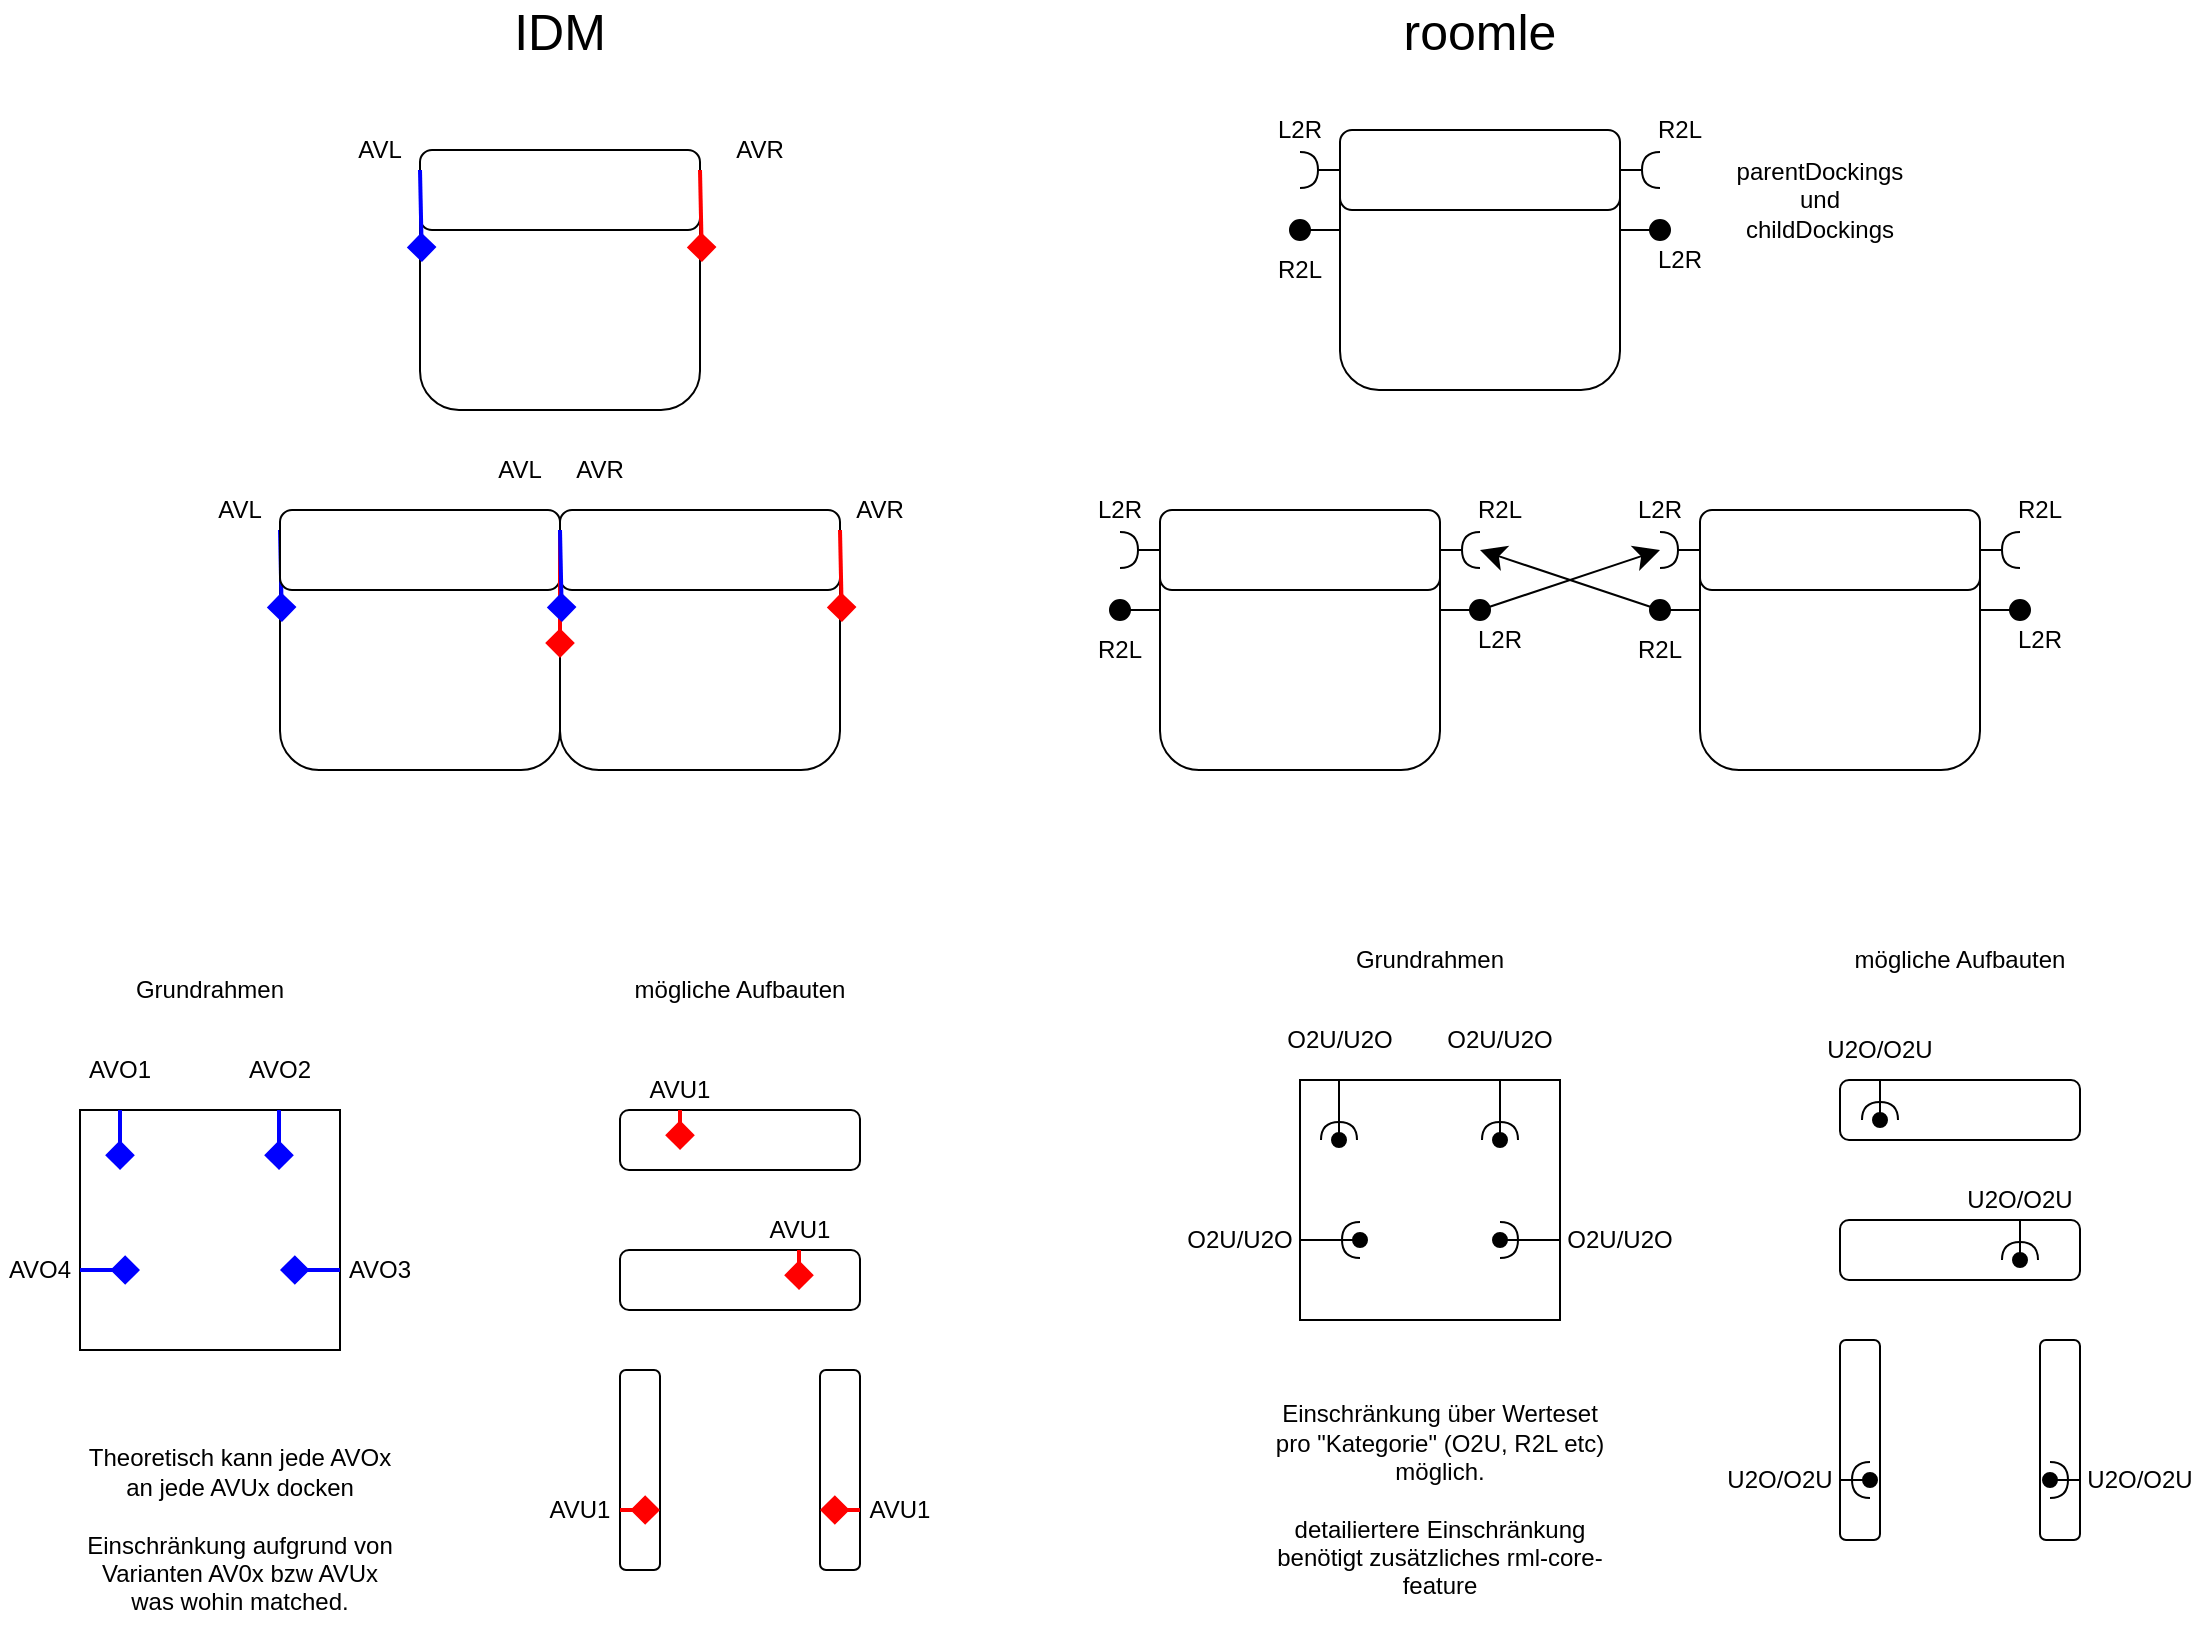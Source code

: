 <mxfile version="14.6.11" type="device"><diagram id="MlPKolUiDQ5kxyJ5HDRo" name="Page-1"><mxGraphModel dx="2245" dy="879" grid="1" gridSize="10" guides="1" tooltips="1" connect="1" arrows="1" fold="1" page="1" pageScale="1" pageWidth="850" pageHeight="1100" math="0" shadow="0"><root><mxCell id="0"/><mxCell id="1" parent="0"/><mxCell id="AuFuDHddWHzH4cjgt6bt-48" value="" style="rounded=1;whiteSpace=wrap;html=1;" vertex="1" parent="1"><mxGeometry x="40" y="280" width="140" height="130" as="geometry"/></mxCell><mxCell id="AuFuDHddWHzH4cjgt6bt-55" value="" style="rounded=1;whiteSpace=wrap;html=1;" vertex="1" parent="1"><mxGeometry x="180" y="280" width="140" height="130" as="geometry"/></mxCell><mxCell id="AuFuDHddWHzH4cjgt6bt-4" value="" style="group" vertex="1" connectable="0" parent="1"><mxGeometry x="570" y="90" width="140" height="130" as="geometry"/></mxCell><mxCell id="AuFuDHddWHzH4cjgt6bt-3" value="" style="rounded=1;whiteSpace=wrap;html=1;" vertex="1" parent="AuFuDHddWHzH4cjgt6bt-4"><mxGeometry width="140" height="130" as="geometry"/></mxCell><mxCell id="AuFuDHddWHzH4cjgt6bt-2" value="" style="rounded=1;whiteSpace=wrap;html=1;" vertex="1" parent="AuFuDHddWHzH4cjgt6bt-4"><mxGeometry width="140" height="40" as="geometry"/></mxCell><mxCell id="AuFuDHddWHzH4cjgt6bt-5" value="" style="group" vertex="1" connectable="0" parent="1"><mxGeometry x="110" y="100" width="140" height="130" as="geometry"/></mxCell><mxCell id="AuFuDHddWHzH4cjgt6bt-6" value="" style="rounded=1;whiteSpace=wrap;html=1;" vertex="1" parent="AuFuDHddWHzH4cjgt6bt-5"><mxGeometry width="140" height="130" as="geometry"/></mxCell><mxCell id="AuFuDHddWHzH4cjgt6bt-7" value="" style="rounded=1;whiteSpace=wrap;html=1;" vertex="1" parent="AuFuDHddWHzH4cjgt6bt-5"><mxGeometry width="140" height="40" as="geometry"/></mxCell><mxCell id="AuFuDHddWHzH4cjgt6bt-46" value="" style="endArrow=none;html=1;endFill=0;strokeWidth=2;endSize=10;startArrow=diamond;startFill=1;startSize=10;exitX=0.007;exitY=0.431;exitDx=0;exitDy=0;exitPerimeter=0;entryX=1;entryY=1;entryDx=0;entryDy=0;fillColor=#f8cecc;strokeColor=#FF0000;" edge="1" parent="AuFuDHddWHzH4cjgt6bt-5"><mxGeometry width="50" height="50" relative="1" as="geometry"><mxPoint x="140.98" y="56.03" as="sourcePoint"/><mxPoint x="140" y="10" as="targetPoint"/></mxGeometry></mxCell><mxCell id="AuFuDHddWHzH4cjgt6bt-8" value="" style="endArrow=oval;html=1;endFill=1;strokeWidth=1;endSize=10;" edge="1" parent="1"><mxGeometry width="50" height="50" relative="1" as="geometry"><mxPoint x="710" y="140" as="sourcePoint"/><mxPoint x="730" y="140" as="targetPoint"/></mxGeometry></mxCell><mxCell id="AuFuDHddWHzH4cjgt6bt-9" value="" style="endArrow=halfCircle;html=1;endFill=0;strokeWidth=1;endSize=7;" edge="1" parent="1"><mxGeometry width="50" height="50" relative="1" as="geometry"><mxPoint x="710" y="110" as="sourcePoint"/><mxPoint x="730" y="110" as="targetPoint"/></mxGeometry></mxCell><mxCell id="AuFuDHddWHzH4cjgt6bt-10" value="L2R" style="text;html=1;strokeColor=none;fillColor=none;align=center;verticalAlign=middle;whiteSpace=wrap;rounded=0;" vertex="1" parent="1"><mxGeometry x="720" y="145" width="40" height="20" as="geometry"/></mxCell><mxCell id="AuFuDHddWHzH4cjgt6bt-11" value="R2L" style="text;html=1;strokeColor=none;fillColor=none;align=center;verticalAlign=middle;whiteSpace=wrap;rounded=0;" vertex="1" parent="1"><mxGeometry x="720" y="80" width="40" height="20" as="geometry"/></mxCell><mxCell id="AuFuDHddWHzH4cjgt6bt-12" value="" style="endArrow=none;html=1;endFill=0;strokeWidth=1;endSize=10;startArrow=oval;startFill=1;startSize=10;" edge="1" parent="1"><mxGeometry width="50" height="50" relative="1" as="geometry"><mxPoint x="550" y="140" as="sourcePoint"/><mxPoint x="570" y="140" as="targetPoint"/></mxGeometry></mxCell><mxCell id="AuFuDHddWHzH4cjgt6bt-13" value="" style="endArrow=none;html=1;endFill=0;strokeWidth=1;endSize=7;startArrow=halfCircle;startFill=0;startSize=7;" edge="1" parent="1"><mxGeometry width="50" height="50" relative="1" as="geometry"><mxPoint x="550" y="110" as="sourcePoint"/><mxPoint x="570" y="110" as="targetPoint"/></mxGeometry></mxCell><mxCell id="AuFuDHddWHzH4cjgt6bt-14" value="R2L" style="text;html=1;strokeColor=none;fillColor=none;align=center;verticalAlign=middle;whiteSpace=wrap;rounded=0;" vertex="1" parent="1"><mxGeometry x="530" y="150" width="40" height="20" as="geometry"/></mxCell><mxCell id="AuFuDHddWHzH4cjgt6bt-15" value="L2R" style="text;html=1;strokeColor=none;fillColor=none;align=center;verticalAlign=middle;whiteSpace=wrap;rounded=0;" vertex="1" parent="1"><mxGeometry x="530" y="80" width="40" height="20" as="geometry"/></mxCell><mxCell id="AuFuDHddWHzH4cjgt6bt-17" value="" style="endArrow=none;html=1;endFill=0;strokeWidth=2;endSize=10;startArrow=diamond;startFill=1;startSize=10;exitX=0.007;exitY=0.431;exitDx=0;exitDy=0;exitPerimeter=0;entryX=1;entryY=1;entryDx=0;entryDy=0;strokeColor=#0000FF;" edge="1" parent="1" source="AuFuDHddWHzH4cjgt6bt-6" target="AuFuDHddWHzH4cjgt6bt-19"><mxGeometry width="50" height="50" relative="1" as="geometry"><mxPoint x="90" y="120" as="sourcePoint"/><mxPoint x="110" y="120" as="targetPoint"/></mxGeometry></mxCell><mxCell id="AuFuDHddWHzH4cjgt6bt-19" value="AVL" style="text;html=1;strokeColor=none;fillColor=none;align=center;verticalAlign=middle;whiteSpace=wrap;rounded=0;" vertex="1" parent="1"><mxGeometry x="70" y="90" width="40" height="20" as="geometry"/></mxCell><mxCell id="AuFuDHddWHzH4cjgt6bt-21" value="AVR" style="text;html=1;strokeColor=none;fillColor=none;align=center;verticalAlign=middle;whiteSpace=wrap;rounded=0;" vertex="1" parent="1"><mxGeometry x="260" y="90" width="40" height="20" as="geometry"/></mxCell><mxCell id="AuFuDHddWHzH4cjgt6bt-22" value="&lt;font style=&quot;font-size: 25px&quot;&gt;IDM&lt;/font&gt;" style="text;html=1;strokeColor=none;fillColor=none;align=center;verticalAlign=middle;whiteSpace=wrap;rounded=0;" vertex="1" parent="1"><mxGeometry x="160" y="30" width="40" height="20" as="geometry"/></mxCell><mxCell id="AuFuDHddWHzH4cjgt6bt-23" value="&lt;font style=&quot;font-size: 25px&quot;&gt;roomle&lt;/font&gt;" style="text;html=1;strokeColor=none;fillColor=none;align=center;verticalAlign=middle;whiteSpace=wrap;rounded=0;" vertex="1" parent="1"><mxGeometry x="560" y="30" width="160" height="20" as="geometry"/></mxCell><mxCell id="AuFuDHddWHzH4cjgt6bt-24" value="" style="rounded=0;whiteSpace=wrap;html=1;" vertex="1" parent="1"><mxGeometry x="-60" y="580" width="130" height="120" as="geometry"/></mxCell><mxCell id="AuFuDHddWHzH4cjgt6bt-51" value="" style="endArrow=none;html=1;endFill=0;strokeWidth=2;endSize=10;startArrow=diamond;startFill=1;startSize=10;exitX=0.007;exitY=0.431;exitDx=0;exitDy=0;exitPerimeter=0;entryX=1;entryY=1;entryDx=0;entryDy=0;strokeColor=#0000FF;" edge="1" source="AuFuDHddWHzH4cjgt6bt-48" target="AuFuDHddWHzH4cjgt6bt-52" parent="1"><mxGeometry width="50" height="50" relative="1" as="geometry"><mxPoint x="20" y="300" as="sourcePoint"/><mxPoint x="40" y="300" as="targetPoint"/></mxGeometry></mxCell><mxCell id="AuFuDHddWHzH4cjgt6bt-52" value="AVL" style="text;html=1;strokeColor=none;fillColor=none;align=center;verticalAlign=middle;whiteSpace=wrap;rounded=0;" vertex="1" parent="1"><mxGeometry y="270" width="40" height="20" as="geometry"/></mxCell><mxCell id="AuFuDHddWHzH4cjgt6bt-53" value="AVR" style="text;html=1;strokeColor=none;fillColor=none;align=center;verticalAlign=middle;whiteSpace=wrap;rounded=0;" vertex="1" parent="1"><mxGeometry x="180" y="250" width="40" height="20" as="geometry"/></mxCell><mxCell id="AuFuDHddWHzH4cjgt6bt-59" value="AVL" style="text;html=1;strokeColor=none;fillColor=none;align=center;verticalAlign=middle;whiteSpace=wrap;rounded=0;" vertex="1" parent="1"><mxGeometry x="140" y="250" width="40" height="20" as="geometry"/></mxCell><mxCell id="AuFuDHddWHzH4cjgt6bt-60" value="AVR" style="text;html=1;strokeColor=none;fillColor=none;align=center;verticalAlign=middle;whiteSpace=wrap;rounded=0;" vertex="1" parent="1"><mxGeometry x="320" y="270" width="40" height="20" as="geometry"/></mxCell><mxCell id="AuFuDHddWHzH4cjgt6bt-49" value="" style="rounded=1;whiteSpace=wrap;html=1;" vertex="1" parent="1"><mxGeometry x="40" y="280" width="140" height="40" as="geometry"/></mxCell><mxCell id="AuFuDHddWHzH4cjgt6bt-50" value="" style="endArrow=none;html=1;endFill=0;strokeWidth=2;endSize=10;startArrow=diamond;startFill=1;startSize=10;exitX=1;exitY=0.569;exitDx=0;exitDy=0;exitPerimeter=0;entryX=1;entryY=1;entryDx=0;entryDy=0;fillColor=#f8cecc;strokeColor=#FF0000;" edge="1" parent="1" source="AuFuDHddWHzH4cjgt6bt-48"><mxGeometry x="40" y="280" width="50" height="50" as="geometry"><mxPoint x="180.98" y="336.03" as="sourcePoint"/><mxPoint x="180" y="290" as="targetPoint"/></mxGeometry></mxCell><mxCell id="AuFuDHddWHzH4cjgt6bt-56" value="" style="rounded=1;whiteSpace=wrap;html=1;" vertex="1" parent="1"><mxGeometry x="180" y="280" width="140" height="40" as="geometry"/></mxCell><mxCell id="AuFuDHddWHzH4cjgt6bt-57" value="" style="endArrow=none;html=1;endFill=0;strokeWidth=2;endSize=10;startArrow=diamond;startFill=1;startSize=10;exitX=0.007;exitY=0.431;exitDx=0;exitDy=0;exitPerimeter=0;entryX=1;entryY=1;entryDx=0;entryDy=0;fillColor=#f8cecc;strokeColor=#FF0000;" edge="1" parent="1"><mxGeometry x="180" y="280" width="50" height="50" as="geometry"><mxPoint x="320.98" y="336.03" as="sourcePoint"/><mxPoint x="320" y="290" as="targetPoint"/></mxGeometry></mxCell><mxCell id="AuFuDHddWHzH4cjgt6bt-58" value="" style="endArrow=none;html=1;endFill=0;strokeWidth=2;endSize=10;startArrow=diamond;startFill=1;startSize=10;exitX=0.007;exitY=0.431;exitDx=0;exitDy=0;exitPerimeter=0;entryX=0;entryY=0.25;entryDx=0;entryDy=0;strokeColor=#0000FF;" edge="1" source="AuFuDHddWHzH4cjgt6bt-55" target="AuFuDHddWHzH4cjgt6bt-56" parent="1"><mxGeometry x="180" y="280" width="50" height="50" as="geometry"><mxPoint x="160" y="300" as="sourcePoint"/><mxPoint x="180" y="300" as="targetPoint"/></mxGeometry></mxCell><mxCell id="AuFuDHddWHzH4cjgt6bt-62" value="" style="group" vertex="1" connectable="0" parent="1"><mxGeometry x="480" y="280" width="140" height="130" as="geometry"/></mxCell><mxCell id="AuFuDHddWHzH4cjgt6bt-63" value="" style="rounded=1;whiteSpace=wrap;html=1;" vertex="1" parent="AuFuDHddWHzH4cjgt6bt-62"><mxGeometry width="140" height="130" as="geometry"/></mxCell><mxCell id="AuFuDHddWHzH4cjgt6bt-64" value="" style="rounded=1;whiteSpace=wrap;html=1;" vertex="1" parent="AuFuDHddWHzH4cjgt6bt-62"><mxGeometry width="140" height="40" as="geometry"/></mxCell><mxCell id="AuFuDHddWHzH4cjgt6bt-65" value="" style="endArrow=oval;html=1;endFill=1;strokeWidth=1;endSize=10;" edge="1" parent="1"><mxGeometry width="50" height="50" relative="1" as="geometry"><mxPoint x="620" y="330" as="sourcePoint"/><mxPoint x="640" y="330" as="targetPoint"/></mxGeometry></mxCell><mxCell id="AuFuDHddWHzH4cjgt6bt-66" value="" style="endArrow=halfCircle;html=1;endFill=0;strokeWidth=1;endSize=7;" edge="1" parent="1"><mxGeometry width="50" height="50" relative="1" as="geometry"><mxPoint x="620" y="300" as="sourcePoint"/><mxPoint x="640" y="300" as="targetPoint"/></mxGeometry></mxCell><mxCell id="AuFuDHddWHzH4cjgt6bt-67" value="L2R" style="text;html=1;strokeColor=none;fillColor=none;align=center;verticalAlign=middle;whiteSpace=wrap;rounded=0;" vertex="1" parent="1"><mxGeometry x="630" y="335" width="40" height="20" as="geometry"/></mxCell><mxCell id="AuFuDHddWHzH4cjgt6bt-68" value="R2L" style="text;html=1;strokeColor=none;fillColor=none;align=center;verticalAlign=middle;whiteSpace=wrap;rounded=0;" vertex="1" parent="1"><mxGeometry x="630" y="270" width="40" height="20" as="geometry"/></mxCell><mxCell id="AuFuDHddWHzH4cjgt6bt-69" value="" style="endArrow=none;html=1;endFill=0;strokeWidth=1;endSize=10;startArrow=oval;startFill=1;startSize=10;" edge="1" parent="1"><mxGeometry width="50" height="50" relative="1" as="geometry"><mxPoint x="460" y="330" as="sourcePoint"/><mxPoint x="480" y="330" as="targetPoint"/></mxGeometry></mxCell><mxCell id="AuFuDHddWHzH4cjgt6bt-70" value="" style="endArrow=none;html=1;endFill=0;strokeWidth=1;endSize=7;startArrow=halfCircle;startFill=0;startSize=7;" edge="1" parent="1"><mxGeometry width="50" height="50" relative="1" as="geometry"><mxPoint x="460" y="300" as="sourcePoint"/><mxPoint x="480" y="300" as="targetPoint"/></mxGeometry></mxCell><mxCell id="AuFuDHddWHzH4cjgt6bt-71" value="R2L" style="text;html=1;strokeColor=none;fillColor=none;align=center;verticalAlign=middle;whiteSpace=wrap;rounded=0;" vertex="1" parent="1"><mxGeometry x="440" y="340" width="40" height="20" as="geometry"/></mxCell><mxCell id="AuFuDHddWHzH4cjgt6bt-72" value="L2R" style="text;html=1;strokeColor=none;fillColor=none;align=center;verticalAlign=middle;whiteSpace=wrap;rounded=0;" vertex="1" parent="1"><mxGeometry x="440" y="270" width="40" height="20" as="geometry"/></mxCell><mxCell id="AuFuDHddWHzH4cjgt6bt-73" value="" style="group" vertex="1" connectable="0" parent="1"><mxGeometry x="750" y="280" width="140" height="130" as="geometry"/></mxCell><mxCell id="AuFuDHddWHzH4cjgt6bt-74" value="" style="rounded=1;whiteSpace=wrap;html=1;" vertex="1" parent="AuFuDHddWHzH4cjgt6bt-73"><mxGeometry width="140" height="130" as="geometry"/></mxCell><mxCell id="AuFuDHddWHzH4cjgt6bt-75" value="" style="rounded=1;whiteSpace=wrap;html=1;" vertex="1" parent="AuFuDHddWHzH4cjgt6bt-73"><mxGeometry width="140" height="40" as="geometry"/></mxCell><mxCell id="AuFuDHddWHzH4cjgt6bt-76" value="" style="endArrow=oval;html=1;endFill=1;strokeWidth=1;endSize=10;" edge="1" parent="1"><mxGeometry width="50" height="50" relative="1" as="geometry"><mxPoint x="890" y="330" as="sourcePoint"/><mxPoint x="910" y="330" as="targetPoint"/></mxGeometry></mxCell><mxCell id="AuFuDHddWHzH4cjgt6bt-77" value="" style="endArrow=halfCircle;html=1;endFill=0;strokeWidth=1;endSize=7;" edge="1" parent="1"><mxGeometry width="50" height="50" relative="1" as="geometry"><mxPoint x="890" y="300" as="sourcePoint"/><mxPoint x="910" y="300" as="targetPoint"/></mxGeometry></mxCell><mxCell id="AuFuDHddWHzH4cjgt6bt-78" value="L2R" style="text;html=1;strokeColor=none;fillColor=none;align=center;verticalAlign=middle;whiteSpace=wrap;rounded=0;" vertex="1" parent="1"><mxGeometry x="900" y="335" width="40" height="20" as="geometry"/></mxCell><mxCell id="AuFuDHddWHzH4cjgt6bt-79" value="R2L" style="text;html=1;strokeColor=none;fillColor=none;align=center;verticalAlign=middle;whiteSpace=wrap;rounded=0;" vertex="1" parent="1"><mxGeometry x="900" y="270" width="40" height="20" as="geometry"/></mxCell><mxCell id="AuFuDHddWHzH4cjgt6bt-80" value="" style="endArrow=none;html=1;endFill=0;strokeWidth=1;endSize=10;startArrow=oval;startFill=1;startSize=10;" edge="1" parent="1"><mxGeometry width="50" height="50" relative="1" as="geometry"><mxPoint x="730" y="330" as="sourcePoint"/><mxPoint x="750" y="330" as="targetPoint"/></mxGeometry></mxCell><mxCell id="AuFuDHddWHzH4cjgt6bt-81" value="" style="endArrow=none;html=1;endFill=0;strokeWidth=1;endSize=7;startArrow=halfCircle;startFill=0;startSize=7;" edge="1" parent="1"><mxGeometry width="50" height="50" relative="1" as="geometry"><mxPoint x="730" y="300" as="sourcePoint"/><mxPoint x="750" y="300" as="targetPoint"/></mxGeometry></mxCell><mxCell id="AuFuDHddWHzH4cjgt6bt-82" value="R2L" style="text;html=1;strokeColor=none;fillColor=none;align=center;verticalAlign=middle;whiteSpace=wrap;rounded=0;" vertex="1" parent="1"><mxGeometry x="710" y="340" width="40" height="20" as="geometry"/></mxCell><mxCell id="AuFuDHddWHzH4cjgt6bt-83" value="L2R" style="text;html=1;strokeColor=none;fillColor=none;align=center;verticalAlign=middle;whiteSpace=wrap;rounded=0;" vertex="1" parent="1"><mxGeometry x="710" y="270" width="40" height="20" as="geometry"/></mxCell><mxCell id="AuFuDHddWHzH4cjgt6bt-84" value="" style="endArrow=none;html=1;startSize=10;endSize=10;strokeWidth=1;startArrow=classic;startFill=1;endFill=0;" edge="1" parent="1"><mxGeometry width="50" height="50" relative="1" as="geometry"><mxPoint x="640" y="300" as="sourcePoint"/><mxPoint x="730" y="330" as="targetPoint"/></mxGeometry></mxCell><mxCell id="AuFuDHddWHzH4cjgt6bt-85" value="" style="endArrow=none;html=1;startSize=10;endSize=10;strokeWidth=1;endFill=0;startArrow=classic;startFill=1;" edge="1" parent="1"><mxGeometry width="50" height="50" relative="1" as="geometry"><mxPoint x="730" y="300" as="sourcePoint"/><mxPoint x="640" y="330" as="targetPoint"/></mxGeometry></mxCell><mxCell id="AuFuDHddWHzH4cjgt6bt-86" value="parentDockings&lt;br&gt;und&lt;br&gt;childDockings" style="text;html=1;strokeColor=none;fillColor=none;align=center;verticalAlign=middle;whiteSpace=wrap;rounded=0;" vertex="1" parent="1"><mxGeometry x="760" y="85" width="100" height="80" as="geometry"/></mxCell><mxCell id="AuFuDHddWHzH4cjgt6bt-87" value="" style="endArrow=none;html=1;endFill=0;strokeWidth=2;endSize=10;startArrow=diamond;startFill=1;startSize=10;entryX=1;entryY=1;entryDx=0;entryDy=0;strokeColor=#0000FF;" edge="1" parent="1"><mxGeometry width="50" height="50" relative="1" as="geometry"><mxPoint x="-40" y="610" as="sourcePoint"/><mxPoint x="-40" y="580" as="targetPoint"/></mxGeometry></mxCell><mxCell id="AuFuDHddWHzH4cjgt6bt-88" value="" style="endArrow=none;html=1;endFill=0;strokeWidth=2;endSize=10;startArrow=diamond;startFill=1;startSize=10;strokeColor=#0000FF;" edge="1" parent="1"><mxGeometry width="50" height="50" relative="1" as="geometry"><mxPoint x="40" y="660" as="sourcePoint"/><mxPoint x="70" y="660" as="targetPoint"/></mxGeometry></mxCell><mxCell id="AuFuDHddWHzH4cjgt6bt-89" value="" style="endArrow=none;html=1;endFill=0;strokeWidth=2;endSize=10;startArrow=diamond;startFill=1;startSize=10;entryX=0;entryY=0.667;entryDx=0;entryDy=0;strokeColor=#0000FF;entryPerimeter=0;" edge="1" parent="1" target="AuFuDHddWHzH4cjgt6bt-24"><mxGeometry width="50" height="50" relative="1" as="geometry"><mxPoint x="-30" y="660" as="sourcePoint"/><mxPoint x="-40" y="640" as="targetPoint"/></mxGeometry></mxCell><mxCell id="AuFuDHddWHzH4cjgt6bt-90" value="" style="endArrow=none;html=1;endFill=0;strokeWidth=2;endSize=10;startArrow=diamond;startFill=1;startSize=10;entryX=1;entryY=1;entryDx=0;entryDy=0;strokeColor=#0000FF;" edge="1" parent="1"><mxGeometry width="50" height="50" relative="1" as="geometry"><mxPoint x="39.5" y="610" as="sourcePoint"/><mxPoint x="39.5" y="580" as="targetPoint"/></mxGeometry></mxCell><mxCell id="AuFuDHddWHzH4cjgt6bt-91" value="AVO1" style="text;html=1;strokeColor=none;fillColor=none;align=center;verticalAlign=middle;whiteSpace=wrap;rounded=0;" vertex="1" parent="1"><mxGeometry x="-60" y="550" width="40" height="20" as="geometry"/></mxCell><mxCell id="AuFuDHddWHzH4cjgt6bt-92" value="AVO2" style="text;html=1;strokeColor=none;fillColor=none;align=center;verticalAlign=middle;whiteSpace=wrap;rounded=0;" vertex="1" parent="1"><mxGeometry x="20" y="550" width="40" height="20" as="geometry"/></mxCell><mxCell id="AuFuDHddWHzH4cjgt6bt-94" value="AVO3" style="text;html=1;strokeColor=none;fillColor=none;align=center;verticalAlign=middle;whiteSpace=wrap;rounded=0;" vertex="1" parent="1"><mxGeometry x="70" y="650" width="40" height="20" as="geometry"/></mxCell><mxCell id="AuFuDHddWHzH4cjgt6bt-95" value="AVO4" style="text;html=1;strokeColor=none;fillColor=none;align=center;verticalAlign=middle;whiteSpace=wrap;rounded=0;" vertex="1" parent="1"><mxGeometry x="-100" y="650" width="40" height="20" as="geometry"/></mxCell><mxCell id="AuFuDHddWHzH4cjgt6bt-96" value="Grundrahmen" style="text;html=1;strokeColor=none;fillColor=none;align=center;verticalAlign=middle;whiteSpace=wrap;rounded=0;" vertex="1" parent="1"><mxGeometry x="-50" y="510" width="110" height="20" as="geometry"/></mxCell><mxCell id="AuFuDHddWHzH4cjgt6bt-97" value="" style="rounded=1;whiteSpace=wrap;html=1;" vertex="1" parent="1"><mxGeometry x="210" y="580" width="120" height="30" as="geometry"/></mxCell><mxCell id="AuFuDHddWHzH4cjgt6bt-98" value="" style="endArrow=none;html=1;endFill=0;strokeWidth=2;endSize=10;startArrow=diamond;startFill=1;startSize=10;entryX=1;entryY=1;entryDx=0;entryDy=0;fillColor=#f8cecc;strokeColor=#FF0000;" edge="1" parent="1"><mxGeometry x="100" y="570" width="50" height="50" as="geometry"><mxPoint x="240" y="600" as="sourcePoint"/><mxPoint x="240" y="580" as="targetPoint"/></mxGeometry></mxCell><mxCell id="AuFuDHddWHzH4cjgt6bt-99" value="AVU1" style="text;html=1;strokeColor=none;fillColor=none;align=center;verticalAlign=middle;whiteSpace=wrap;rounded=0;" vertex="1" parent="1"><mxGeometry x="220" y="560" width="40" height="20" as="geometry"/></mxCell><mxCell id="AuFuDHddWHzH4cjgt6bt-100" value="mögliche Aufbauten" style="text;html=1;strokeColor=none;fillColor=none;align=center;verticalAlign=middle;whiteSpace=wrap;rounded=0;" vertex="1" parent="1"><mxGeometry x="215" y="510" width="110" height="20" as="geometry"/></mxCell><mxCell id="AuFuDHddWHzH4cjgt6bt-101" value="" style="rounded=1;whiteSpace=wrap;html=1;" vertex="1" parent="1"><mxGeometry x="210" y="650" width="120" height="30" as="geometry"/></mxCell><mxCell id="AuFuDHddWHzH4cjgt6bt-102" value="" style="endArrow=none;html=1;endFill=0;strokeWidth=2;endSize=10;startArrow=diamond;startFill=1;startSize=10;entryX=1;entryY=1;entryDx=0;entryDy=0;fillColor=#f8cecc;strokeColor=#FF0000;" edge="1" parent="1"><mxGeometry x="159.5" y="640" width="50" height="50" as="geometry"><mxPoint x="299.5" y="670" as="sourcePoint"/><mxPoint x="299.5" y="650" as="targetPoint"/></mxGeometry></mxCell><mxCell id="AuFuDHddWHzH4cjgt6bt-103" value="AVU1" style="text;html=1;strokeColor=none;fillColor=none;align=center;verticalAlign=middle;whiteSpace=wrap;rounded=0;" vertex="1" parent="1"><mxGeometry x="280" y="630" width="40" height="20" as="geometry"/></mxCell><mxCell id="AuFuDHddWHzH4cjgt6bt-104" value="" style="rounded=1;whiteSpace=wrap;html=1;" vertex="1" parent="1"><mxGeometry x="210" y="710" width="20" height="100" as="geometry"/></mxCell><mxCell id="AuFuDHddWHzH4cjgt6bt-105" value="" style="endArrow=none;html=1;endFill=0;strokeWidth=2;endSize=10;startArrow=diamond;startFill=1;startSize=10;entryX=1;entryY=1;entryDx=0;entryDy=0;fillColor=#f8cecc;strokeColor=#FF0000;" edge="1" parent="1"><mxGeometry x="70" y="770" width="50" height="50" as="geometry"><mxPoint x="230" y="780" as="sourcePoint"/><mxPoint x="210" y="780" as="targetPoint"/></mxGeometry></mxCell><mxCell id="AuFuDHddWHzH4cjgt6bt-106" value="AVU1" style="text;html=1;strokeColor=none;fillColor=none;align=center;verticalAlign=middle;whiteSpace=wrap;rounded=0;" vertex="1" parent="1"><mxGeometry x="170" y="770" width="40" height="20" as="geometry"/></mxCell><mxCell id="AuFuDHddWHzH4cjgt6bt-107" value="" style="rounded=1;whiteSpace=wrap;html=1;" vertex="1" parent="1"><mxGeometry x="310" y="710" width="20" height="100" as="geometry"/></mxCell><mxCell id="AuFuDHddWHzH4cjgt6bt-108" value="" style="endArrow=diamond;html=1;endFill=1;strokeWidth=2;endSize=10;startArrow=none;startFill=0;startSize=10;entryX=1;entryY=1;entryDx=0;entryDy=0;fillColor=#f8cecc;strokeColor=#FF0000;" edge="1" parent="1"><mxGeometry x="170" y="770" width="50" height="50" as="geometry"><mxPoint x="330" y="780" as="sourcePoint"/><mxPoint x="310" y="780" as="targetPoint"/></mxGeometry></mxCell><mxCell id="AuFuDHddWHzH4cjgt6bt-109" value="AVU1" style="text;html=1;strokeColor=none;fillColor=none;align=center;verticalAlign=middle;whiteSpace=wrap;rounded=0;" vertex="1" parent="1"><mxGeometry x="330" y="770" width="40" height="20" as="geometry"/></mxCell><mxCell id="AuFuDHddWHzH4cjgt6bt-110" value="Theoretisch kann jede AVOx an jede AVUx docken&lt;br&gt;&lt;br&gt;Einschränkung aufgrund von Varianten AV0x bzw AVUx was wohin matched." style="text;html=1;strokeColor=none;fillColor=none;align=center;verticalAlign=middle;whiteSpace=wrap;rounded=0;" vertex="1" parent="1"><mxGeometry x="-60" y="740" width="160" height="100" as="geometry"/></mxCell><mxCell id="AuFuDHddWHzH4cjgt6bt-111" value="" style="rounded=0;whiteSpace=wrap;html=1;" vertex="1" parent="1"><mxGeometry x="550" y="565" width="130" height="120" as="geometry"/></mxCell><mxCell id="AuFuDHddWHzH4cjgt6bt-116" value="O2U/U2O" style="text;html=1;strokeColor=none;fillColor=none;align=center;verticalAlign=middle;whiteSpace=wrap;rounded=0;" vertex="1" parent="1"><mxGeometry x="550" y="535" width="40" height="20" as="geometry"/></mxCell><mxCell id="AuFuDHddWHzH4cjgt6bt-117" value="O2U/U2O" style="text;html=1;strokeColor=none;fillColor=none;align=center;verticalAlign=middle;whiteSpace=wrap;rounded=0;" vertex="1" parent="1"><mxGeometry x="630" y="535" width="40" height="20" as="geometry"/></mxCell><mxCell id="AuFuDHddWHzH4cjgt6bt-118" value="O2U/U2O" style="text;html=1;strokeColor=none;fillColor=none;align=center;verticalAlign=middle;whiteSpace=wrap;rounded=0;" vertex="1" parent="1"><mxGeometry x="690" y="635" width="40" height="20" as="geometry"/></mxCell><mxCell id="AuFuDHddWHzH4cjgt6bt-119" value="O2U/U2O" style="text;html=1;strokeColor=none;fillColor=none;align=center;verticalAlign=middle;whiteSpace=wrap;rounded=0;" vertex="1" parent="1"><mxGeometry x="500" y="635" width="40" height="20" as="geometry"/></mxCell><mxCell id="AuFuDHddWHzH4cjgt6bt-120" value="Grundrahmen" style="text;html=1;strokeColor=none;fillColor=none;align=center;verticalAlign=middle;whiteSpace=wrap;rounded=0;" vertex="1" parent="1"><mxGeometry x="560" y="495" width="110" height="20" as="geometry"/></mxCell><mxCell id="AuFuDHddWHzH4cjgt6bt-121" value="" style="rounded=1;whiteSpace=wrap;html=1;" vertex="1" parent="1"><mxGeometry x="820" y="565" width="120" height="30" as="geometry"/></mxCell><mxCell id="AuFuDHddWHzH4cjgt6bt-123" value="U2O/O2U" style="text;html=1;strokeColor=none;fillColor=none;align=center;verticalAlign=middle;whiteSpace=wrap;rounded=0;" vertex="1" parent="1"><mxGeometry x="820" y="540" width="40" height="20" as="geometry"/></mxCell><mxCell id="AuFuDHddWHzH4cjgt6bt-124" value="mögliche Aufbauten" style="text;html=1;strokeColor=none;fillColor=none;align=center;verticalAlign=middle;whiteSpace=wrap;rounded=0;" vertex="1" parent="1"><mxGeometry x="825" y="495" width="110" height="20" as="geometry"/></mxCell><mxCell id="AuFuDHddWHzH4cjgt6bt-125" value="" style="rounded=1;whiteSpace=wrap;html=1;" vertex="1" parent="1"><mxGeometry x="820" y="635" width="120" height="30" as="geometry"/></mxCell><mxCell id="AuFuDHddWHzH4cjgt6bt-127" value="U2O/O2U" style="text;html=1;strokeColor=none;fillColor=none;align=center;verticalAlign=middle;whiteSpace=wrap;rounded=0;" vertex="1" parent="1"><mxGeometry x="890" y="615" width="40" height="20" as="geometry"/></mxCell><mxCell id="AuFuDHddWHzH4cjgt6bt-128" value="" style="rounded=1;whiteSpace=wrap;html=1;" vertex="1" parent="1"><mxGeometry x="820" y="695" width="20" height="100" as="geometry"/></mxCell><mxCell id="AuFuDHddWHzH4cjgt6bt-130" value="U2O/O2U" style="text;html=1;strokeColor=none;fillColor=none;align=center;verticalAlign=middle;whiteSpace=wrap;rounded=0;" vertex="1" parent="1"><mxGeometry x="770" y="755" width="40" height="20" as="geometry"/></mxCell><mxCell id="AuFuDHddWHzH4cjgt6bt-131" value="" style="rounded=1;whiteSpace=wrap;html=1;" vertex="1" parent="1"><mxGeometry x="920" y="695" width="20" height="100" as="geometry"/></mxCell><mxCell id="AuFuDHddWHzH4cjgt6bt-133" value="U2O/O2U" style="text;html=1;strokeColor=none;fillColor=none;align=center;verticalAlign=middle;whiteSpace=wrap;rounded=0;" vertex="1" parent="1"><mxGeometry x="950" y="755" width="40" height="20" as="geometry"/></mxCell><mxCell id="AuFuDHddWHzH4cjgt6bt-134" value="Einschränkung über Werteset pro &quot;Kategorie&quot; (O2U, R2L etc) möglich.&lt;br&gt;&lt;br&gt;detailiertere Einschränkung benötigt zusätzliches rml-core-feature" style="text;html=1;strokeColor=none;fillColor=none;align=center;verticalAlign=middle;whiteSpace=wrap;rounded=0;" vertex="1" parent="1"><mxGeometry x="530" y="725" width="180" height="100" as="geometry"/></mxCell><mxCell id="AuFuDHddWHzH4cjgt6bt-140" value="" style="group" vertex="1" connectable="0" parent="1"><mxGeometry x="569.5" y="565" height="30" as="geometry"/></mxCell><mxCell id="AuFuDHddWHzH4cjgt6bt-112" value="" style="endArrow=none;html=1;endFill=0;strokeWidth=1;endSize=8;startArrow=halfCircle;startFill=0;startSize=7;entryX=1;entryY=1;entryDx=0;entryDy=0;" edge="1" parent="AuFuDHddWHzH4cjgt6bt-140"><mxGeometry width="50" height="50" relative="1" as="geometry"><mxPoint y="30" as="sourcePoint"/><mxPoint as="targetPoint"/></mxGeometry></mxCell><mxCell id="AuFuDHddWHzH4cjgt6bt-136" value="" style="endArrow=none;html=1;endFill=0;strokeWidth=1;endSize=8;startArrow=oval;startFill=1;startSize=7;entryX=1;entryY=1;entryDx=0;entryDy=0;" edge="1" parent="AuFuDHddWHzH4cjgt6bt-140"><mxGeometry width="50" height="50" relative="1" as="geometry"><mxPoint y="30" as="sourcePoint"/><mxPoint as="targetPoint"/></mxGeometry></mxCell><mxCell id="AuFuDHddWHzH4cjgt6bt-141" value="" style="group" vertex="1" connectable="0" parent="1"><mxGeometry x="650" y="565" height="30" as="geometry"/></mxCell><mxCell id="AuFuDHddWHzH4cjgt6bt-142" value="" style="endArrow=none;html=1;endFill=0;strokeWidth=1;endSize=8;startArrow=halfCircle;startFill=0;startSize=7;entryX=1;entryY=1;entryDx=0;entryDy=0;" edge="1" parent="AuFuDHddWHzH4cjgt6bt-141"><mxGeometry width="50" height="50" relative="1" as="geometry"><mxPoint y="30" as="sourcePoint"/><mxPoint as="targetPoint"/></mxGeometry></mxCell><mxCell id="AuFuDHddWHzH4cjgt6bt-143" value="" style="endArrow=none;html=1;endFill=0;strokeWidth=1;endSize=8;startArrow=oval;startFill=1;startSize=7;entryX=1;entryY=1;entryDx=0;entryDy=0;" edge="1" parent="AuFuDHddWHzH4cjgt6bt-141"><mxGeometry width="50" height="50" relative="1" as="geometry"><mxPoint y="30" as="sourcePoint"/><mxPoint as="targetPoint"/></mxGeometry></mxCell><mxCell id="AuFuDHddWHzH4cjgt6bt-144" value="" style="group;rotation=-90;" vertex="1" connectable="0" parent="1"><mxGeometry x="565" y="630" height="30" as="geometry"/></mxCell><mxCell id="AuFuDHddWHzH4cjgt6bt-145" value="" style="endArrow=none;html=1;endFill=0;strokeWidth=1;endSize=8;startArrow=halfCircle;startFill=0;startSize=7;entryX=1;entryY=1;entryDx=0;entryDy=0;" edge="1" parent="AuFuDHddWHzH4cjgt6bt-144"><mxGeometry width="50" height="50" relative="1" as="geometry"><mxPoint x="15" y="15" as="sourcePoint"/><mxPoint x="-15" y="15" as="targetPoint"/></mxGeometry></mxCell><mxCell id="AuFuDHddWHzH4cjgt6bt-146" value="" style="endArrow=none;html=1;endFill=0;strokeWidth=1;endSize=8;startArrow=oval;startFill=1;startSize=7;entryX=1;entryY=1;entryDx=0;entryDy=0;" edge="1" parent="AuFuDHddWHzH4cjgt6bt-144"><mxGeometry width="50" height="50" relative="1" as="geometry"><mxPoint x="15" y="15" as="sourcePoint"/><mxPoint x="-15" y="15" as="targetPoint"/></mxGeometry></mxCell><mxCell id="AuFuDHddWHzH4cjgt6bt-147" value="" style="group;rotation=90;" vertex="1" connectable="0" parent="1"><mxGeometry x="665" y="630" height="30" as="geometry"/></mxCell><mxCell id="AuFuDHddWHzH4cjgt6bt-148" value="" style="endArrow=none;html=1;endFill=0;strokeWidth=1;endSize=8;startArrow=halfCircle;startFill=0;startSize=7;entryX=1;entryY=1;entryDx=0;entryDy=0;" edge="1" parent="AuFuDHddWHzH4cjgt6bt-147"><mxGeometry width="50" height="50" relative="1" as="geometry"><mxPoint x="-15" y="15" as="sourcePoint"/><mxPoint x="15" y="15" as="targetPoint"/></mxGeometry></mxCell><mxCell id="AuFuDHddWHzH4cjgt6bt-149" value="" style="endArrow=none;html=1;endFill=0;strokeWidth=1;endSize=8;startArrow=oval;startFill=1;startSize=7;entryX=1;entryY=1;entryDx=0;entryDy=0;" edge="1" parent="AuFuDHddWHzH4cjgt6bt-147"><mxGeometry width="50" height="50" relative="1" as="geometry"><mxPoint x="-15" y="15" as="sourcePoint"/><mxPoint x="15" y="15" as="targetPoint"/></mxGeometry></mxCell><mxCell id="AuFuDHddWHzH4cjgt6bt-178" value="" style="group" vertex="1" connectable="0" parent="1"><mxGeometry x="925" y="765" width="15" as="geometry"/></mxCell><mxCell id="AuFuDHddWHzH4cjgt6bt-176" value="" style="endArrow=none;html=1;endFill=0;strokeWidth=1;endSize=8;startArrow=halfCircle;startFill=0;startSize=7;" edge="1" parent="AuFuDHddWHzH4cjgt6bt-178"><mxGeometry x="15" y="-15" width="50" height="50" as="geometry"><mxPoint as="sourcePoint"/><mxPoint x="15" as="targetPoint"/></mxGeometry></mxCell><mxCell id="AuFuDHddWHzH4cjgt6bt-177" value="" style="endArrow=none;html=1;endFill=0;strokeWidth=1;endSize=8;startArrow=oval;startFill=1;startSize=7;" edge="1" parent="AuFuDHddWHzH4cjgt6bt-178"><mxGeometry x="15" y="-15" width="50" height="50" as="geometry"><mxPoint as="sourcePoint"/><mxPoint x="15" as="targetPoint"/></mxGeometry></mxCell><mxCell id="AuFuDHddWHzH4cjgt6bt-179" value="" style="group" vertex="1" connectable="0" parent="1"><mxGeometry x="840" y="565" height="20" as="geometry"/></mxCell><mxCell id="AuFuDHddWHzH4cjgt6bt-180" value="" style="endArrow=none;html=1;endFill=0;strokeWidth=1;endSize=8;startArrow=halfCircle;startFill=0;startSize=7;entryX=1;entryY=1;entryDx=0;entryDy=0;" edge="1" parent="AuFuDHddWHzH4cjgt6bt-179"><mxGeometry width="50" height="50" relative="1" as="geometry"><mxPoint y="20" as="sourcePoint"/><mxPoint as="targetPoint"/></mxGeometry></mxCell><mxCell id="AuFuDHddWHzH4cjgt6bt-181" value="" style="endArrow=none;html=1;endFill=0;strokeWidth=1;endSize=8;startArrow=oval;startFill=1;startSize=7;entryX=1;entryY=1;entryDx=0;entryDy=0;" edge="1" parent="AuFuDHddWHzH4cjgt6bt-179"><mxGeometry width="50" height="50" relative="1" as="geometry"><mxPoint y="20" as="sourcePoint"/><mxPoint as="targetPoint"/></mxGeometry></mxCell><mxCell id="AuFuDHddWHzH4cjgt6bt-182" value="" style="group" vertex="1" connectable="0" parent="1"><mxGeometry x="910" y="635" height="20" as="geometry"/></mxCell><mxCell id="AuFuDHddWHzH4cjgt6bt-183" value="" style="endArrow=none;html=1;endFill=0;strokeWidth=1;endSize=8;startArrow=halfCircle;startFill=0;startSize=7;entryX=1;entryY=1;entryDx=0;entryDy=0;" edge="1" parent="AuFuDHddWHzH4cjgt6bt-182"><mxGeometry width="50" height="50" relative="1" as="geometry"><mxPoint y="20" as="sourcePoint"/><mxPoint as="targetPoint"/></mxGeometry></mxCell><mxCell id="AuFuDHddWHzH4cjgt6bt-184" value="" style="endArrow=none;html=1;endFill=0;strokeWidth=1;endSize=8;startArrow=oval;startFill=1;startSize=7;entryX=1;entryY=1;entryDx=0;entryDy=0;" edge="1" parent="AuFuDHddWHzH4cjgt6bt-182"><mxGeometry width="50" height="50" relative="1" as="geometry"><mxPoint y="20" as="sourcePoint"/><mxPoint as="targetPoint"/></mxGeometry></mxCell><mxCell id="AuFuDHddWHzH4cjgt6bt-186" value="" style="group;rotation=-180;" vertex="1" connectable="0" parent="1"><mxGeometry x="820" y="765" width="15" as="geometry"/></mxCell><mxCell id="AuFuDHddWHzH4cjgt6bt-187" value="" style="endArrow=none;html=1;endFill=0;strokeWidth=1;endSize=8;startArrow=halfCircle;startFill=0;startSize=7;" edge="1" parent="AuFuDHddWHzH4cjgt6bt-186"><mxGeometry x="-50" y="-35" width="50" height="50" as="geometry"><mxPoint x="15" as="sourcePoint"/><mxPoint as="targetPoint"/></mxGeometry></mxCell><mxCell id="AuFuDHddWHzH4cjgt6bt-188" value="" style="endArrow=none;html=1;endFill=0;strokeWidth=1;endSize=8;startArrow=oval;startFill=1;startSize=7;" edge="1" parent="AuFuDHddWHzH4cjgt6bt-186"><mxGeometry x="-50" y="-35" width="50" height="50" as="geometry"><mxPoint x="15" as="sourcePoint"/><mxPoint as="targetPoint"/></mxGeometry></mxCell></root></mxGraphModel></diagram></mxfile>